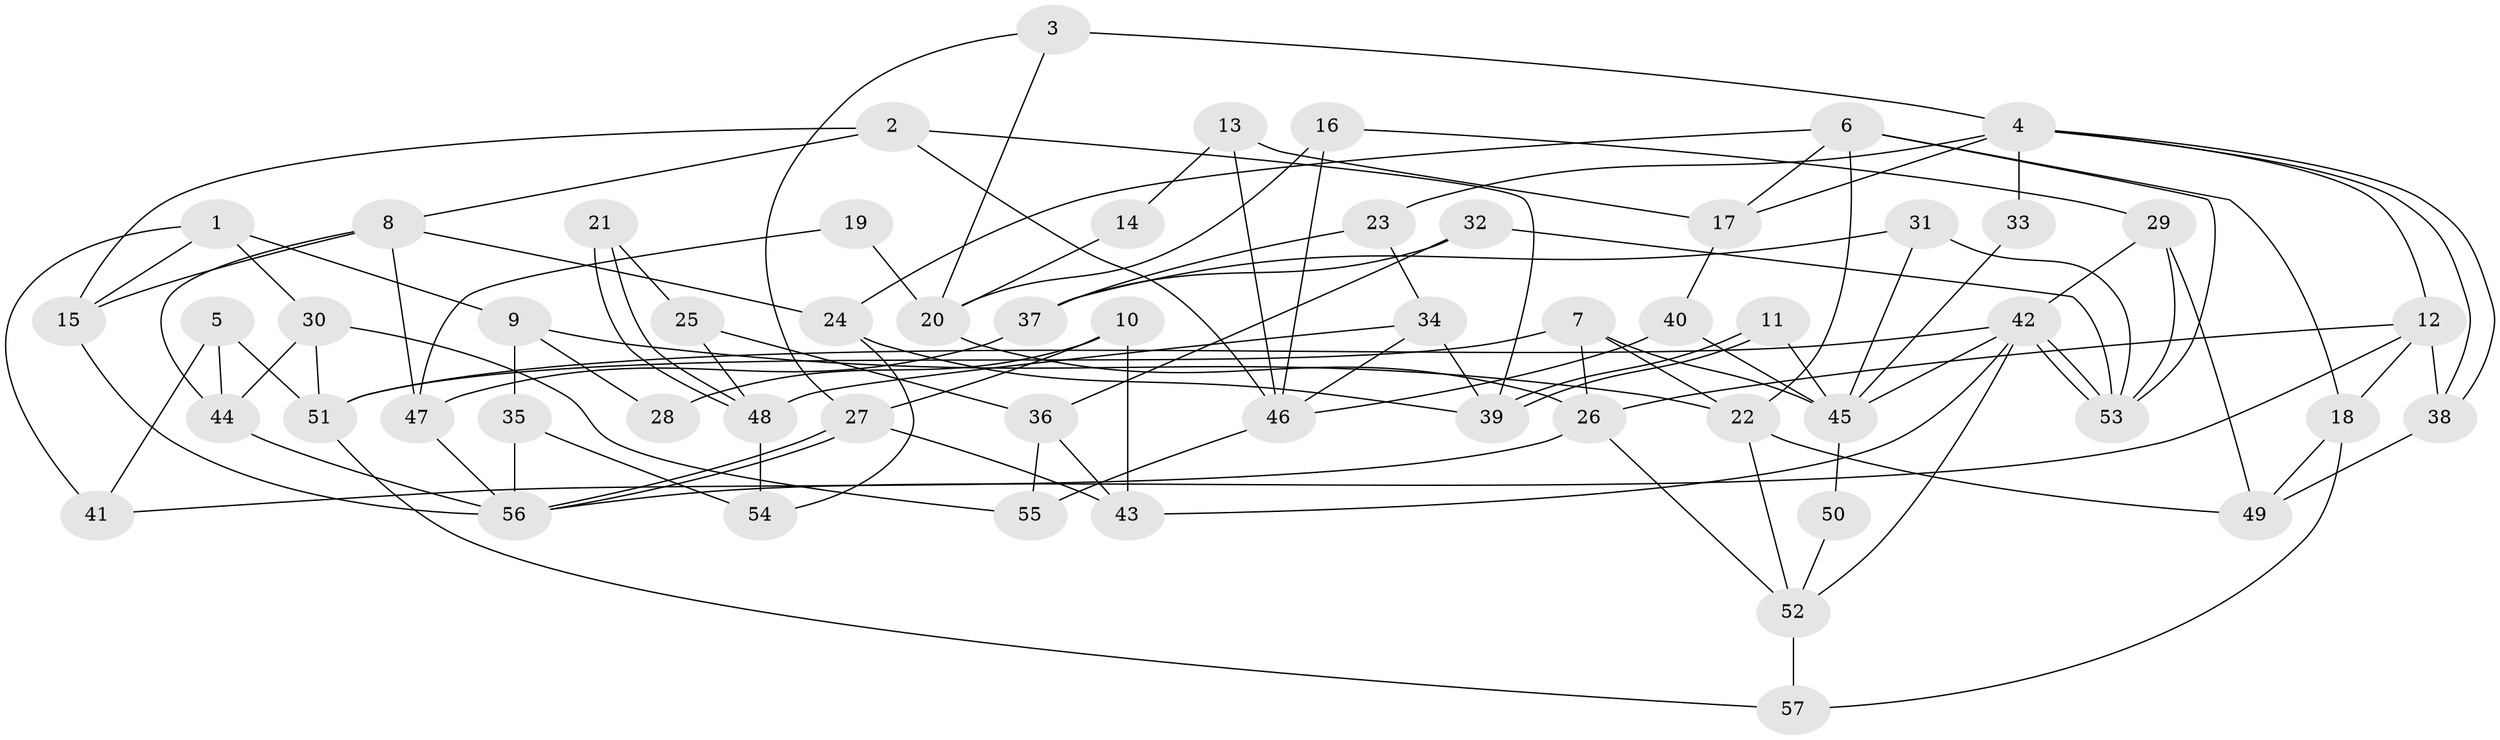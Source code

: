 // Generated by graph-tools (version 1.1) at 2025/50/03/09/25 03:50:06]
// undirected, 57 vertices, 114 edges
graph export_dot {
graph [start="1"]
  node [color=gray90,style=filled];
  1;
  2;
  3;
  4;
  5;
  6;
  7;
  8;
  9;
  10;
  11;
  12;
  13;
  14;
  15;
  16;
  17;
  18;
  19;
  20;
  21;
  22;
  23;
  24;
  25;
  26;
  27;
  28;
  29;
  30;
  31;
  32;
  33;
  34;
  35;
  36;
  37;
  38;
  39;
  40;
  41;
  42;
  43;
  44;
  45;
  46;
  47;
  48;
  49;
  50;
  51;
  52;
  53;
  54;
  55;
  56;
  57;
  1 -- 41;
  1 -- 30;
  1 -- 9;
  1 -- 15;
  2 -- 15;
  2 -- 8;
  2 -- 39;
  2 -- 46;
  3 -- 4;
  3 -- 27;
  3 -- 20;
  4 -- 38;
  4 -- 38;
  4 -- 12;
  4 -- 17;
  4 -- 23;
  4 -- 33;
  5 -- 51;
  5 -- 44;
  5 -- 41;
  6 -- 24;
  6 -- 53;
  6 -- 17;
  6 -- 18;
  6 -- 22;
  7 -- 22;
  7 -- 45;
  7 -- 26;
  7 -- 51;
  8 -- 15;
  8 -- 47;
  8 -- 24;
  8 -- 44;
  9 -- 22;
  9 -- 28;
  9 -- 35;
  10 -- 27;
  10 -- 43;
  10 -- 28;
  11 -- 39;
  11 -- 39;
  11 -- 45;
  12 -- 26;
  12 -- 18;
  12 -- 38;
  12 -- 56;
  13 -- 17;
  13 -- 46;
  13 -- 14;
  14 -- 20;
  15 -- 56;
  16 -- 20;
  16 -- 46;
  16 -- 29;
  17 -- 40;
  18 -- 49;
  18 -- 57;
  19 -- 47;
  19 -- 20;
  20 -- 26;
  21 -- 25;
  21 -- 48;
  21 -- 48;
  22 -- 49;
  22 -- 52;
  23 -- 34;
  23 -- 37;
  24 -- 39;
  24 -- 54;
  25 -- 48;
  25 -- 36;
  26 -- 52;
  26 -- 41;
  27 -- 43;
  27 -- 56;
  27 -- 56;
  29 -- 42;
  29 -- 49;
  29 -- 53;
  30 -- 44;
  30 -- 51;
  30 -- 55;
  31 -- 45;
  31 -- 53;
  31 -- 37;
  32 -- 53;
  32 -- 37;
  32 -- 36;
  33 -- 45;
  34 -- 48;
  34 -- 39;
  34 -- 46;
  35 -- 56;
  35 -- 54;
  36 -- 55;
  36 -- 43;
  37 -- 47;
  38 -- 49;
  40 -- 46;
  40 -- 45;
  42 -- 53;
  42 -- 53;
  42 -- 52;
  42 -- 43;
  42 -- 45;
  42 -- 51;
  44 -- 56;
  45 -- 50;
  46 -- 55;
  47 -- 56;
  48 -- 54;
  50 -- 52;
  51 -- 57;
  52 -- 57;
}
